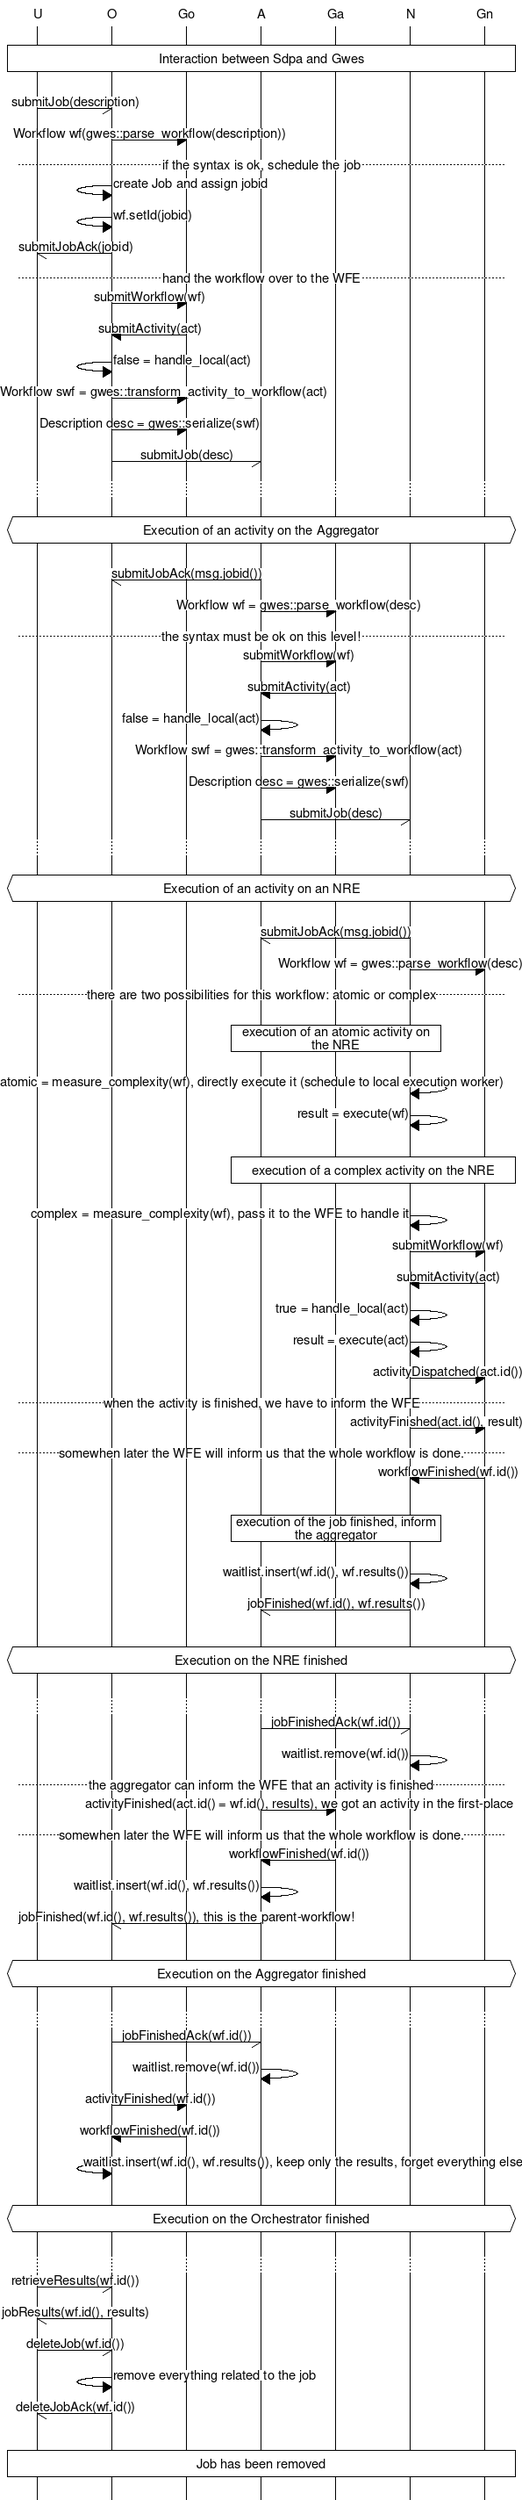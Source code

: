 msc {
  hscale = "1.0";

  U, O, Go, A, Ga, N, Gn;

  |||;
  U box Gn [ label = "Interaction between Sdpa and Gwes" ];
  |||;

  U->O [ label="submitJob(description)" ];
  O=>Go [ label="Workflow wf(gwes::parse_workflow(description))" ];
  --- [ label = "if the syntax is ok, schedule the job" ];
  O=>O [ label = "create Job and assign jobid" ];
  O=>O [ label = "wf.setId(jobid)" ];
  O->U [ label = "submitJobAck(jobid)" ];
  --- [ label = "hand the workflow over to the WFE" ];
  O=>Go [ label="submitWorkflow(wf)" ];
  Go=>O [ label="submitActivity(act)" ];
  O=>O [ label="false = handle_local(act)" ];
  O=>Go [ label="Workflow swf = gwes::transform_activity_to_workflow(act)" ];
  O=>Go [ label="Description desc = gwes::serialize(swf)" ];
  O->A [ label="submitJob(desc)" ];
  ...;

  |||;
  U abox Gn [ label = "Execution of an activity on the Aggregator" ];
  |||;

  A->O [ label = "submitJobAck(msg.jobid())" ];
  A=>Ga [ label="Workflow wf = gwes::parse_workflow(desc)" ];
  --- [ label = "the syntax must be ok on this level!" ];
  A=>Ga [ label="submitWorkflow(wf)" ];
  Ga=>A [ label="submitActivity(act)" ];
  A=>A [ label="false = handle_local(act)" ];
  A=>Ga [ label="Workflow swf = gwes::transform_activity_to_workflow(act)" ];
  A=>Ga [ label="Description desc = gwes::serialize(swf)" ];
  A->N [ label="submitJob(desc)" ];
  ...;

  |||;
  U abox Gn [ label = "Execution of an activity on an NRE" ];
  |||;

  N->A [ label = "submitJobAck(msg.jobid())" ];
  N=>Gn [ label="Workflow wf = gwes::parse_workflow(desc)" ];

  --- [ label = "there are two possibilities for this workflow: atomic or complex" ];
  |||;
  A box N [ label = "execution of an atomic activity on the NRE" ];
  |||;

  N=>N [ label = "atomic = measure_complexity(wf), directly execute it (schedule to local execution worker)" ];
  N=>N [ label = "result = execute(wf)" ];

  |||;
  A box Gn [ label = "execution of a complex activity on the NRE" ];
  |||;
  N=>N [ label = "complex = measure_complexity(wf), pass it to the WFE to handle it" ];
  N=>Gn [ label = "submitWorkflow(wf)" ];
  Gn=>N [ label="submitActivity(act)" ];
  N=>N [ label="true = handle_local(act)" ];
  N=>N [ label = "result = execute(act)" ];
  N=>Gn [ label = "activityDispatched(act.id())" ];
  --- [ label = "when the activity is finished, we have to inform the WFE" ];
  N=>Gn [ label = "activityFinished(act.id(), result)" ];
  --- [ label = "somewhen later the WFE will inform us that the whole workflow is done." ];
  Gn=>N [ label = "workflowFinished(wf.id())" ];

  |||;
  A box N [ label = "execution of the job finished, inform the aggregator" ];
  |||;
  N=>N [ label = "waitlist.insert(wf.id(), wf.results())" ];
  N->A [ label = "jobFinished(wf.id(), wf.results())" ];

  |||;
  U abox Gn [ label = "Execution on the NRE finished" ];
  |||;
  ...;

  A->N [ label = "jobFinishedAck(wf.id())" ];
  N=>N [ label = "waitlist.remove(wf.id())" ];
  --- [ label = "the aggregator can inform the WFE that an activity is finished" ];
  A=>Ga [ label = "activityFinished(act.id() = wf.id(), results), we got an activity in the first-place" ];
  --- [ label = "somewhen later the WFE will inform us that the whole workflow is done." ];
  Ga=>A [ label = "workflowFinished(wf.id())" ];
  A=>A [ label = "waitlist.insert(wf.id(), wf.results())" ];
  A->O [ label = "jobFinished(wf.id(), wf.results()), this is the parent-workflow!" ];

  |||;
  U abox Gn [ label = "Execution on the Aggregator finished" ];
  |||;
  ...;
  O->A [ label = "jobFinishedAck(wf.id())" ];
  A=>A [ label = "waitlist.remove(wf.id())" ];
  O=>Go [ label = "activityFinished(wf.id())" ];
  Go=>O [ label = "workflowFinished(wf.id())" ];
  O=>O [ label = "waitlist.insert(wf.id(), wf.results()), keep only the results, forget everything else" ];

  |||;
  U abox Gn [ label = "Execution on the Orchestrator finished" ];
  |||;
  ...;

  U->O [ label = "retrieveResults(wf.id())" ];
  O->U [ label = "jobResults(wf.id(), results)" ];
  U->O [ label = "deleteJob(wf.id())" ];
  O=>O [ label = "remove everything related to the job" ];
  O->U [ label = "deleteJobAck(wf.id())" ];

  |||;
  U box Gn [ label = "Job has been removed" ];
  |||;
}
